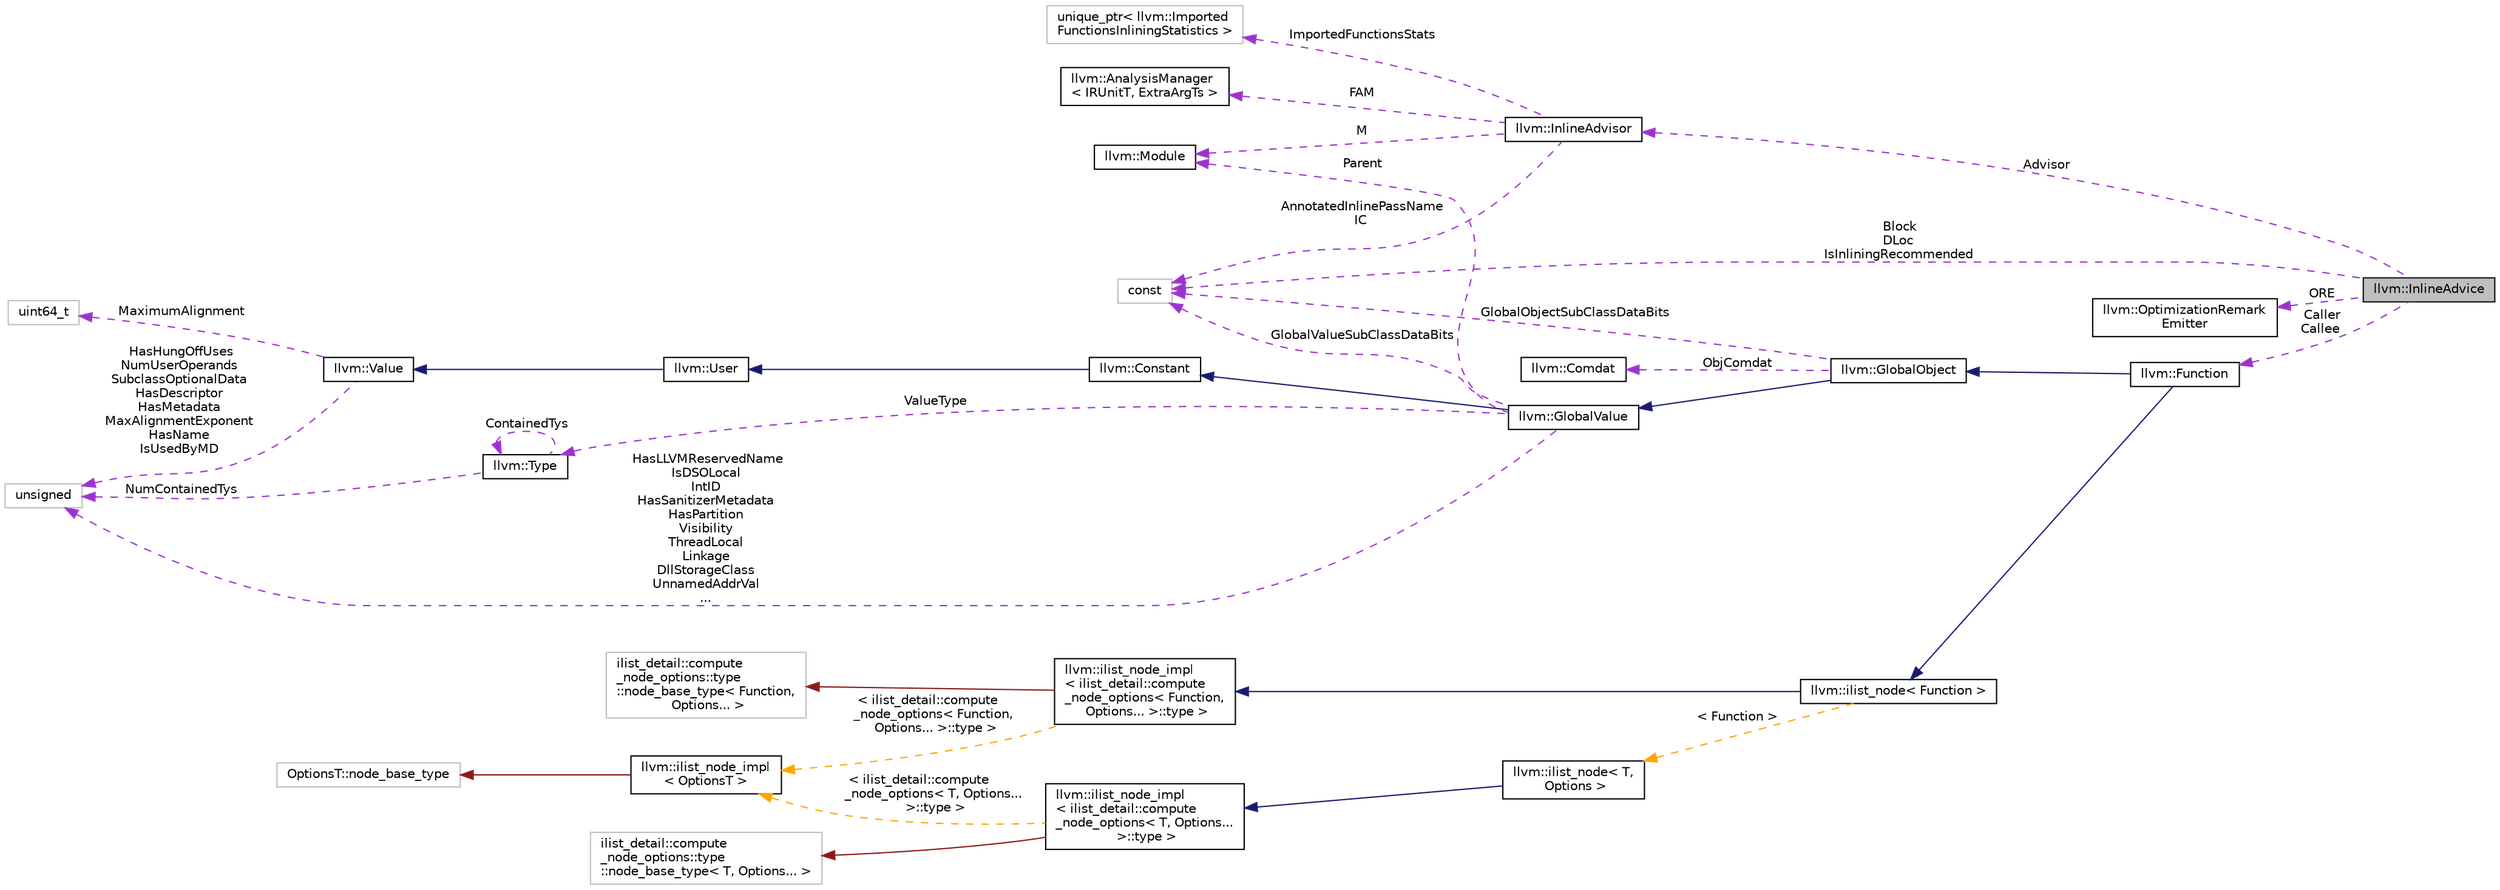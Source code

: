 digraph "llvm::InlineAdvice"
{
 // LATEX_PDF_SIZE
  bgcolor="transparent";
  edge [fontname="Helvetica",fontsize="10",labelfontname="Helvetica",labelfontsize="10"];
  node [fontname="Helvetica",fontsize="10",shape=record];
  rankdir="LR";
  Node1 [label="llvm::InlineAdvice",height=0.2,width=0.4,color="black", fillcolor="grey75", style="filled", fontcolor="black",tooltip="Capture state between an inlining decision having had been made, and its impact being observable."];
  Node2 -> Node1 [dir="back",color="darkorchid3",fontsize="10",style="dashed",label=" Advisor" ,fontname="Helvetica"];
  Node2 [label="llvm::InlineAdvisor",height=0.2,width=0.4,color="black",URL="$classllvm_1_1InlineAdvisor.html",tooltip="Interface for deciding whether to inline a call site or not."];
  Node3 -> Node2 [dir="back",color="darkorchid3",fontsize="10",style="dashed",label=" ImportedFunctionsStats" ,fontname="Helvetica"];
  Node3 [label="unique_ptr\< llvm::Imported\lFunctionsInliningStatistics \>",height=0.2,width=0.4,color="grey75",tooltip=" "];
  Node4 -> Node2 [dir="back",color="darkorchid3",fontsize="10",style="dashed",label=" FAM" ,fontname="Helvetica"];
  Node4 [label="llvm::AnalysisManager\l\< IRUnitT, ExtraArgTs \>",height=0.2,width=0.4,color="black",URL="$classllvm_1_1AnalysisManager.html",tooltip="A container for analyses that lazily runs them and caches their results."];
  Node5 -> Node2 [dir="back",color="darkorchid3",fontsize="10",style="dashed",label=" M" ,fontname="Helvetica"];
  Node5 [label="llvm::Module",height=0.2,width=0.4,color="black",URL="$classllvm_1_1Module.html",tooltip="A Module instance is used to store all the information related to an LLVM module."];
  Node6 -> Node2 [dir="back",color="darkorchid3",fontsize="10",style="dashed",label=" AnnotatedInlinePassName\nIC" ,fontname="Helvetica"];
  Node6 [label="const",height=0.2,width=0.4,color="grey75",tooltip=" "];
  Node7 -> Node1 [dir="back",color="darkorchid3",fontsize="10",style="dashed",label=" ORE" ,fontname="Helvetica"];
  Node7 [label="llvm::OptimizationRemark\lEmitter",height=0.2,width=0.4,color="black",URL="$classllvm_1_1OptimizationRemarkEmitter.html",tooltip="The optimization diagnostic interface."];
  Node8 -> Node1 [dir="back",color="darkorchid3",fontsize="10",style="dashed",label=" Caller\nCallee" ,fontname="Helvetica"];
  Node8 [label="llvm::Function",height=0.2,width=0.4,color="black",URL="$classllvm_1_1Function.html",tooltip=" "];
  Node9 -> Node8 [dir="back",color="midnightblue",fontsize="10",style="solid",fontname="Helvetica"];
  Node9 [label="llvm::GlobalObject",height=0.2,width=0.4,color="black",URL="$classllvm_1_1GlobalObject.html",tooltip=" "];
  Node10 -> Node9 [dir="back",color="midnightblue",fontsize="10",style="solid",fontname="Helvetica"];
  Node10 [label="llvm::GlobalValue",height=0.2,width=0.4,color="black",URL="$classllvm_1_1GlobalValue.html",tooltip=" "];
  Node11 -> Node10 [dir="back",color="midnightblue",fontsize="10",style="solid",fontname="Helvetica"];
  Node11 [label="llvm::Constant",height=0.2,width=0.4,color="black",URL="$classllvm_1_1Constant.html",tooltip="This is an important base class in LLVM."];
  Node12 -> Node11 [dir="back",color="midnightblue",fontsize="10",style="solid",fontname="Helvetica"];
  Node12 [label="llvm::User",height=0.2,width=0.4,color="black",URL="$classllvm_1_1User.html",tooltip=" "];
  Node13 -> Node12 [dir="back",color="midnightblue",fontsize="10",style="solid",fontname="Helvetica"];
  Node13 [label="llvm::Value",height=0.2,width=0.4,color="black",URL="$classllvm_1_1Value.html",tooltip="LLVM Value Representation."];
  Node14 -> Node13 [dir="back",color="darkorchid3",fontsize="10",style="dashed",label=" MaximumAlignment" ,fontname="Helvetica"];
  Node14 [label="uint64_t",height=0.2,width=0.4,color="grey75",tooltip=" "];
  Node15 -> Node13 [dir="back",color="darkorchid3",fontsize="10",style="dashed",label=" HasHungOffUses\nNumUserOperands\nSubclassOptionalData\nHasDescriptor\nHasMetadata\nMaxAlignmentExponent\nHasName\nIsUsedByMD" ,fontname="Helvetica"];
  Node15 [label="unsigned",height=0.2,width=0.4,color="grey75",tooltip=" "];
  Node16 -> Node10 [dir="back",color="darkorchid3",fontsize="10",style="dashed",label=" ValueType" ,fontname="Helvetica"];
  Node16 [label="llvm::Type",height=0.2,width=0.4,color="black",URL="$classllvm_1_1Type.html",tooltip="The instances of the Type class are immutable: once they are created, they are never changed."];
  Node16 -> Node16 [dir="back",color="darkorchid3",fontsize="10",style="dashed",label=" ContainedTys" ,fontname="Helvetica"];
  Node15 -> Node16 [dir="back",color="darkorchid3",fontsize="10",style="dashed",label=" NumContainedTys" ,fontname="Helvetica"];
  Node5 -> Node10 [dir="back",color="darkorchid3",fontsize="10",style="dashed",label=" Parent" ,fontname="Helvetica"];
  Node15 -> Node10 [dir="back",color="darkorchid3",fontsize="10",style="dashed",label=" HasLLVMReservedName\nIsDSOLocal\nIntID\nHasSanitizerMetadata\nHasPartition\nVisibility\nThreadLocal\nLinkage\nDllStorageClass\nUnnamedAddrVal\n..." ,fontname="Helvetica"];
  Node6 -> Node10 [dir="back",color="darkorchid3",fontsize="10",style="dashed",label=" GlobalValueSubClassDataBits" ,fontname="Helvetica"];
  Node17 -> Node9 [dir="back",color="darkorchid3",fontsize="10",style="dashed",label=" ObjComdat" ,fontname="Helvetica"];
  Node17 [label="llvm::Comdat",height=0.2,width=0.4,color="black",URL="$classllvm_1_1Comdat.html",tooltip=" "];
  Node6 -> Node9 [dir="back",color="darkorchid3",fontsize="10",style="dashed",label=" GlobalObjectSubClassDataBits" ,fontname="Helvetica"];
  Node18 -> Node8 [dir="back",color="midnightblue",fontsize="10",style="solid",fontname="Helvetica"];
  Node18 [label="llvm::ilist_node\< Function \>",height=0.2,width=0.4,color="black",URL="$classllvm_1_1ilist__node.html",tooltip=" "];
  Node19 -> Node18 [dir="back",color="midnightblue",fontsize="10",style="solid",fontname="Helvetica"];
  Node19 [label="llvm::ilist_node_impl\l\< ilist_detail::compute\l_node_options\< Function,\l Options... \>::type \>",height=0.2,width=0.4,color="black",URL="$classllvm_1_1ilist__node__impl.html",tooltip=" "];
  Node20 -> Node19 [dir="back",color="firebrick4",fontsize="10",style="solid",fontname="Helvetica"];
  Node20 [label="ilist_detail::compute\l_node_options::type \l::node_base_type\< Function,\l Options... \>",height=0.2,width=0.4,color="grey75",tooltip=" "];
  Node21 -> Node19 [dir="back",color="orange",fontsize="10",style="dashed",label=" \< ilist_detail::compute\l_node_options\< Function,\l Options... \>::type \>" ,fontname="Helvetica"];
  Node21 [label="llvm::ilist_node_impl\l\< OptionsT \>",height=0.2,width=0.4,color="black",URL="$classllvm_1_1ilist__node__impl.html",tooltip="Implementation for an ilist node."];
  Node22 -> Node21 [dir="back",color="firebrick4",fontsize="10",style="solid",fontname="Helvetica"];
  Node22 [label="OptionsT::node_base_type",height=0.2,width=0.4,color="grey75",tooltip=" "];
  Node23 -> Node18 [dir="back",color="orange",fontsize="10",style="dashed",label=" \< Function \>" ,fontname="Helvetica"];
  Node23 [label="llvm::ilist_node\< T,\l Options \>",height=0.2,width=0.4,color="black",URL="$classllvm_1_1ilist__node.html",tooltip=" "];
  Node24 -> Node23 [dir="back",color="midnightblue",fontsize="10",style="solid",fontname="Helvetica"];
  Node24 [label="llvm::ilist_node_impl\l\< ilist_detail::compute\l_node_options\< T, Options...\l \>::type \>",height=0.2,width=0.4,color="black",URL="$classllvm_1_1ilist__node__impl.html",tooltip=" "];
  Node25 -> Node24 [dir="back",color="firebrick4",fontsize="10",style="solid",fontname="Helvetica"];
  Node25 [label="ilist_detail::compute\l_node_options::type \l::node_base_type\< T, Options... \>",height=0.2,width=0.4,color="grey75",tooltip=" "];
  Node21 -> Node24 [dir="back",color="orange",fontsize="10",style="dashed",label=" \< ilist_detail::compute\l_node_options\< T, Options...\l \>::type \>" ,fontname="Helvetica"];
  Node6 -> Node1 [dir="back",color="darkorchid3",fontsize="10",style="dashed",label=" Block\nDLoc\nIsInliningRecommended" ,fontname="Helvetica"];
}
